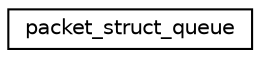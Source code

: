 digraph "Graphical Class Hierarchy"
{
 // INTERACTIVE_SVG=YES
  edge [fontname="Helvetica",fontsize="10",labelfontname="Helvetica",labelfontsize="10"];
  node [fontname="Helvetica",fontsize="10",shape=record];
  rankdir="LR";
  Node0 [label="packet_struct_queue",height=0.2,width=0.4,color="black", fillcolor="white", style="filled",URL="$structpacket__struct__queue.html"];
}
